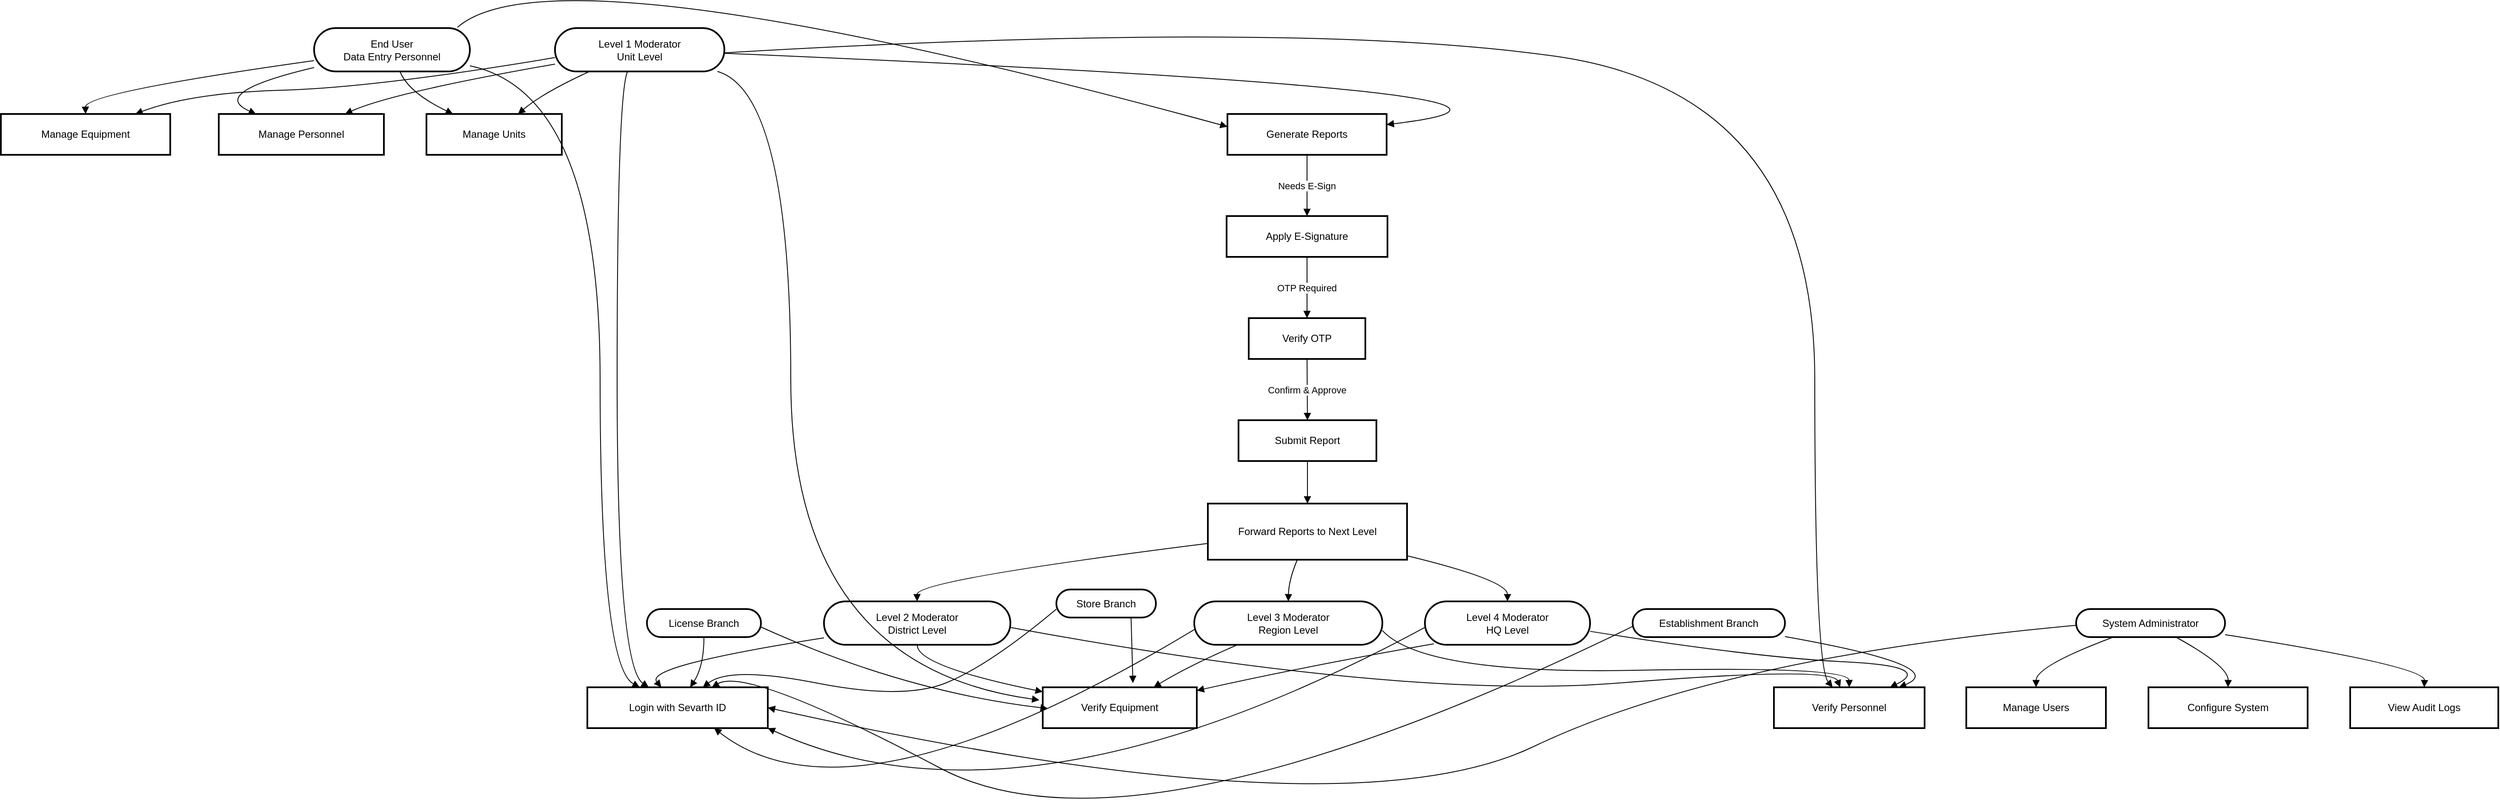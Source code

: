 <mxfile version="26.0.16">
  <diagram name="Page-1" id="wnDVQPhdN0yrqGdEhT5-">
    <mxGraphModel dx="1130" dy="626" grid="1" gridSize="10" guides="1" tooltips="1" connect="1" arrows="1" fold="1" page="1" pageScale="1" pageWidth="850" pageHeight="1100" background="#ffffff" math="0" shadow="0">
      <root>
        <mxCell id="0" />
        <mxCell id="1" parent="0" />
        <mxCell id="FzjDU5e3YEK2CfJTqNCw-357" value="End User&#xa;Data Entry Personnel" style="rounded=1;whiteSpace=wrap;arcSize=50;strokeWidth=2;" parent="1" vertex="1">
          <mxGeometry x="618" y="460" width="183" height="51" as="geometry" />
        </mxCell>
        <mxCell id="FzjDU5e3YEK2CfJTqNCw-358" value="Level 1 Moderator&#xa;Unit Level" style="rounded=1;whiteSpace=wrap;arcSize=50;strokeWidth=2;" parent="1" vertex="1">
          <mxGeometry x="901" y="460" width="199" height="51" as="geometry" />
        </mxCell>
        <mxCell id="FzjDU5e3YEK2CfJTqNCw-359" value="Level 2 Moderator&#xa;District Level" style="rounded=1;whiteSpace=wrap;arcSize=50;strokeWidth=2;" parent="1" vertex="1">
          <mxGeometry x="1217" y="1134" width="219" height="51" as="geometry" />
        </mxCell>
        <mxCell id="FzjDU5e3YEK2CfJTqNCw-360" value="Level 3 Moderator&#xa;Region Level" style="rounded=1;whiteSpace=wrap;arcSize=50;strokeWidth=2;" parent="1" vertex="1">
          <mxGeometry x="1652" y="1134" width="221" height="51" as="geometry" />
        </mxCell>
        <mxCell id="FzjDU5e3YEK2CfJTqNCw-361" value="Level 4 Moderator&#xa;HQ Level" style="rounded=1;whiteSpace=wrap;arcSize=50;strokeWidth=2;" parent="1" vertex="1">
          <mxGeometry x="1923" y="1134" width="194" height="51" as="geometry" />
        </mxCell>
        <mxCell id="FzjDU5e3YEK2CfJTqNCw-362" value="License Branch" style="rounded=1;whiteSpace=wrap;arcSize=50;strokeWidth=2;" parent="1" vertex="1">
          <mxGeometry x="1009" y="1143" width="134" height="33" as="geometry" />
        </mxCell>
        <mxCell id="FzjDU5e3YEK2CfJTqNCw-363" value="Store Branch" style="rounded=1;whiteSpace=wrap;arcSize=50;strokeWidth=2;" parent="1" vertex="1">
          <mxGeometry x="1490" y="1120" width="117" height="33" as="geometry" />
        </mxCell>
        <mxCell id="FzjDU5e3YEK2CfJTqNCw-364" value="Establishment Branch" style="rounded=1;whiteSpace=wrap;arcSize=50;strokeWidth=2;" parent="1" vertex="1">
          <mxGeometry x="2167" y="1143" width="179" height="33" as="geometry" />
        </mxCell>
        <mxCell id="FzjDU5e3YEK2CfJTqNCw-365" value="System Administrator" style="rounded=1;whiteSpace=wrap;arcSize=50;strokeWidth=2;" parent="1" vertex="1">
          <mxGeometry x="2688" y="1143" width="175" height="33" as="geometry" />
        </mxCell>
        <mxCell id="FzjDU5e3YEK2CfJTqNCw-366" value="Login with Sevarth ID" style="whiteSpace=wrap;strokeWidth=2;" parent="1" vertex="1">
          <mxGeometry x="939" y="1235" width="212" height="48" as="geometry" />
        </mxCell>
        <mxCell id="FzjDU5e3YEK2CfJTqNCw-367" value="Manage Equipment" style="whiteSpace=wrap;strokeWidth=2;" parent="1" vertex="1">
          <mxGeometry x="250" y="561" width="199" height="48" as="geometry" />
        </mxCell>
        <mxCell id="FzjDU5e3YEK2CfJTqNCw-368" value="Manage Personnel" style="whiteSpace=wrap;strokeWidth=2;" parent="1" vertex="1">
          <mxGeometry x="506" y="561" width="194" height="48" as="geometry" />
        </mxCell>
        <mxCell id="FzjDU5e3YEK2CfJTqNCw-369" value="Manage Units" style="whiteSpace=wrap;strokeWidth=2;" parent="1" vertex="1">
          <mxGeometry x="750" y="561" width="159" height="48" as="geometry" />
        </mxCell>
        <mxCell id="FzjDU5e3YEK2CfJTqNCw-370" value="Generate Reports" style="whiteSpace=wrap;strokeWidth=2;" parent="1" vertex="1">
          <mxGeometry x="1691" y="561" width="187" height="48" as="geometry" />
        </mxCell>
        <mxCell id="FzjDU5e3YEK2CfJTqNCw-371" value="Apply E-Signature" style="whiteSpace=wrap;strokeWidth=2;" parent="1" vertex="1">
          <mxGeometry x="1690" y="681" width="189" height="48" as="geometry" />
        </mxCell>
        <mxCell id="FzjDU5e3YEK2CfJTqNCw-372" value="Verify OTP" style="whiteSpace=wrap;strokeWidth=2;" parent="1" vertex="1">
          <mxGeometry x="1716" y="801" width="137" height="48" as="geometry" />
        </mxCell>
        <mxCell id="FzjDU5e3YEK2CfJTqNCw-373" value="Submit Report" style="whiteSpace=wrap;strokeWidth=2;" parent="1" vertex="1">
          <mxGeometry x="1704" y="921" width="162" height="48" as="geometry" />
        </mxCell>
        <mxCell id="FzjDU5e3YEK2CfJTqNCw-374" value="Forward Reports to Next Level" style="whiteSpace=wrap;strokeWidth=2;" parent="1" vertex="1">
          <mxGeometry x="1668" y="1019" width="234" height="66" as="geometry" />
        </mxCell>
        <mxCell id="FzjDU5e3YEK2CfJTqNCw-375" value="Verify Equipment" style="whiteSpace=wrap;strokeWidth=2;" parent="1" vertex="1">
          <mxGeometry x="1474" y="1235" width="181" height="48" as="geometry" />
        </mxCell>
        <mxCell id="FzjDU5e3YEK2CfJTqNCw-376" value="Verify Personnel" style="whiteSpace=wrap;strokeWidth=2;" parent="1" vertex="1">
          <mxGeometry x="2333" y="1235" width="177" height="48" as="geometry" />
        </mxCell>
        <mxCell id="FzjDU5e3YEK2CfJTqNCw-377" value="Manage Users" style="whiteSpace=wrap;strokeWidth=2;" parent="1" vertex="1">
          <mxGeometry x="2559" y="1235" width="164" height="48" as="geometry" />
        </mxCell>
        <mxCell id="FzjDU5e3YEK2CfJTqNCw-378" value="Configure System" style="whiteSpace=wrap;strokeWidth=2;" parent="1" vertex="1">
          <mxGeometry x="2773" y="1235" width="187" height="48" as="geometry" />
        </mxCell>
        <mxCell id="FzjDU5e3YEK2CfJTqNCw-379" value="View Audit Logs" style="whiteSpace=wrap;strokeWidth=2;" parent="1" vertex="1">
          <mxGeometry x="3010" y="1235" width="174" height="48" as="geometry" />
        </mxCell>
        <mxCell id="FzjDU5e3YEK2CfJTqNCw-380" value="" style="curved=1;startArrow=none;endArrow=block;exitX=1;exitY=0.87;entryX=0.29;entryY=0;rounded=0;" parent="1" source="FzjDU5e3YEK2CfJTqNCw-357" target="FzjDU5e3YEK2CfJTqNCw-366" edge="1">
          <mxGeometry relative="1" as="geometry">
            <Array as="points">
              <mxPoint x="954" y="536" />
              <mxPoint x="954" y="1210" />
            </Array>
          </mxGeometry>
        </mxCell>
        <mxCell id="FzjDU5e3YEK2CfJTqNCw-381" value="" style="curved=1;startArrow=none;endArrow=block;exitX=0.43;exitY=0.99;entryX=0.34;entryY=0;rounded=0;" parent="1" source="FzjDU5e3YEK2CfJTqNCw-358" target="FzjDU5e3YEK2CfJTqNCw-366" edge="1">
          <mxGeometry relative="1" as="geometry">
            <Array as="points">
              <mxPoint x="974" y="536" />
              <mxPoint x="974" y="1210" />
            </Array>
          </mxGeometry>
        </mxCell>
        <mxCell id="FzjDU5e3YEK2CfJTqNCw-382" value="" style="curved=1;startArrow=none;endArrow=block;exitX=0;exitY=0.84;entryX=0.41;entryY=0;rounded=0;" parent="1" source="FzjDU5e3YEK2CfJTqNCw-359" target="FzjDU5e3YEK2CfJTqNCw-366" edge="1">
          <mxGeometry relative="1" as="geometry">
            <Array as="points">
              <mxPoint x="1005" y="1210" />
            </Array>
          </mxGeometry>
        </mxCell>
        <mxCell id="FzjDU5e3YEK2CfJTqNCw-383" value="" style="curved=1;startArrow=none;endArrow=block;exitX=0;exitY=0.65;entryX=0.703;entryY=1.002;rounded=0;entryDx=0;entryDy=0;entryPerimeter=0;" parent="1" source="FzjDU5e3YEK2CfJTqNCw-360" target="FzjDU5e3YEK2CfJTqNCw-366" edge="1">
          <mxGeometry relative="1" as="geometry">
            <Array as="points">
              <mxPoint x="1250" y="1410" />
            </Array>
          </mxGeometry>
        </mxCell>
        <mxCell id="FzjDU5e3YEK2CfJTqNCw-384" value="" style="curved=1;startArrow=none;endArrow=block;exitX=0;exitY=0.6;entryX=1;entryY=1;rounded=0;entryDx=0;entryDy=0;" parent="1" source="FzjDU5e3YEK2CfJTqNCw-361" target="FzjDU5e3YEK2CfJTqNCw-366" edge="1">
          <mxGeometry relative="1" as="geometry">
            <Array as="points">
              <mxPoint x="1450" y="1420" />
            </Array>
          </mxGeometry>
        </mxCell>
        <mxCell id="FzjDU5e3YEK2CfJTqNCw-385" value="" style="curved=1;startArrow=none;endArrow=block;exitX=0.5;exitY=1;entryX=0.57;entryY=0;rounded=0;" parent="1" source="FzjDU5e3YEK2CfJTqNCw-362" target="FzjDU5e3YEK2CfJTqNCw-366" edge="1">
          <mxGeometry relative="1" as="geometry">
            <Array as="points">
              <mxPoint x="1076" y="1210" />
            </Array>
          </mxGeometry>
        </mxCell>
        <mxCell id="FzjDU5e3YEK2CfJTqNCw-386" value="" style="curved=1;startArrow=none;endArrow=block;exitX=0;exitY=0.7;entryX=0.64;entryY=0;rounded=0;" parent="1" source="FzjDU5e3YEK2CfJTqNCw-363" target="FzjDU5e3YEK2CfJTqNCw-366" edge="1">
          <mxGeometry relative="1" as="geometry">
            <Array as="points">
              <mxPoint x="1410" y="1210" />
              <mxPoint x="1310" y="1250" />
              <mxPoint x="1107" y="1210" />
            </Array>
          </mxGeometry>
        </mxCell>
        <mxCell id="FzjDU5e3YEK2CfJTqNCw-387" value="" style="curved=1;startArrow=none;endArrow=block;exitX=0;exitY=0.62;entryX=0.69;entryY=0;rounded=0;" parent="1" source="FzjDU5e3YEK2CfJTqNCw-364" target="FzjDU5e3YEK2CfJTqNCw-366" edge="1">
          <mxGeometry relative="1" as="geometry">
            <Array as="points">
              <mxPoint x="1580" y="1450" />
              <mxPoint x="1127" y="1210" />
            </Array>
          </mxGeometry>
        </mxCell>
        <mxCell id="FzjDU5e3YEK2CfJTqNCw-388" value="" style="curved=1;startArrow=none;endArrow=block;exitX=0;exitY=0.58;entryX=1;entryY=0.5;rounded=0;entryDx=0;entryDy=0;" parent="1" source="FzjDU5e3YEK2CfJTqNCw-365" target="FzjDU5e3YEK2CfJTqNCw-366" edge="1">
          <mxGeometry relative="1" as="geometry">
            <Array as="points">
              <mxPoint x="2270" y="1200" />
              <mxPoint x="1830" y="1410" />
            </Array>
          </mxGeometry>
        </mxCell>
        <mxCell id="FzjDU5e3YEK2CfJTqNCw-389" value="" style="curved=1;startArrow=none;endArrow=block;exitX=0;exitY=0.75;entryX=0.5;entryY=-0.01;rounded=0;" parent="1" source="FzjDU5e3YEK2CfJTqNCw-357" target="FzjDU5e3YEK2CfJTqNCw-367" edge="1">
          <mxGeometry relative="1" as="geometry">
            <Array as="points">
              <mxPoint x="349" y="536" />
            </Array>
          </mxGeometry>
        </mxCell>
        <mxCell id="FzjDU5e3YEK2CfJTqNCw-390" value="" style="curved=1;startArrow=none;endArrow=block;exitX=0;exitY=0.91;entryX=0.22;entryY=-0.01;rounded=0;" parent="1" source="FzjDU5e3YEK2CfJTqNCw-357" target="FzjDU5e3YEK2CfJTqNCw-368" edge="1">
          <mxGeometry relative="1" as="geometry">
            <Array as="points">
              <mxPoint x="493" y="536" />
            </Array>
          </mxGeometry>
        </mxCell>
        <mxCell id="FzjDU5e3YEK2CfJTqNCw-391" value="" style="curved=1;startArrow=none;endArrow=block;exitX=0.55;exitY=0.99;entryX=0.19;entryY=-0.01;rounded=0;" parent="1" source="FzjDU5e3YEK2CfJTqNCw-357" target="FzjDU5e3YEK2CfJTqNCw-369" edge="1">
          <mxGeometry relative="1" as="geometry">
            <Array as="points">
              <mxPoint x="729" y="536" />
            </Array>
          </mxGeometry>
        </mxCell>
        <mxCell id="FzjDU5e3YEK2CfJTqNCw-392" value="" style="curved=1;startArrow=none;endArrow=block;exitX=0;exitY=0.68;entryX=0.8;entryY=-0.01;rounded=0;" parent="1" source="FzjDU5e3YEK2CfJTqNCw-358" target="FzjDU5e3YEK2CfJTqNCw-367" edge="1">
          <mxGeometry relative="1" as="geometry">
            <Array as="points">
              <mxPoint x="690" y="530" />
              <mxPoint x="473" y="536" />
            </Array>
          </mxGeometry>
        </mxCell>
        <mxCell id="FzjDU5e3YEK2CfJTqNCw-393" value="" style="curved=1;startArrow=none;endArrow=block;exitX=0;exitY=0.83;entryX=0.77;entryY=-0.01;rounded=0;" parent="1" source="FzjDU5e3YEK2CfJTqNCw-358" target="FzjDU5e3YEK2CfJTqNCw-368" edge="1">
          <mxGeometry relative="1" as="geometry">
            <Array as="points">
              <mxPoint x="709" y="536" />
            </Array>
          </mxGeometry>
        </mxCell>
        <mxCell id="FzjDU5e3YEK2CfJTqNCw-394" value="" style="curved=1;startArrow=none;endArrow=block;exitX=0.21;exitY=0.99;entryX=0.68;entryY=-0.01;rounded=0;" parent="1" source="FzjDU5e3YEK2CfJTqNCw-358" target="FzjDU5e3YEK2CfJTqNCw-369" edge="1">
          <mxGeometry relative="1" as="geometry">
            <Array as="points">
              <mxPoint x="887" y="536" />
            </Array>
          </mxGeometry>
        </mxCell>
        <mxCell id="FzjDU5e3YEK2CfJTqNCw-395" value="" style="curved=1;startArrow=none;endArrow=block;exitX=0.92;exitY=-0.016;entryX=0;entryY=0.31;rounded=0;exitDx=0;exitDy=0;exitPerimeter=0;" parent="1" source="FzjDU5e3YEK2CfJTqNCw-357" target="FzjDU5e3YEK2CfJTqNCw-370" edge="1">
          <mxGeometry relative="1" as="geometry">
            <Array as="points">
              <mxPoint x="900" y="360" />
            </Array>
          </mxGeometry>
        </mxCell>
        <mxCell id="FzjDU5e3YEK2CfJTqNCw-396" value="" style="curved=1;startArrow=none;endArrow=block;exitX=1;exitY=0.58;entryX=1;entryY=0.26;rounded=0;" parent="1" source="FzjDU5e3YEK2CfJTqNCw-358" target="FzjDU5e3YEK2CfJTqNCw-370" edge="1">
          <mxGeometry relative="1" as="geometry">
            <Array as="points">
              <mxPoint x="2190" y="536" />
            </Array>
          </mxGeometry>
        </mxCell>
        <mxCell id="FzjDU5e3YEK2CfJTqNCw-397" value="Needs E-Sign" style="curved=1;startArrow=none;endArrow=block;exitX=0.5;exitY=0.99;entryX=0.5;entryY=-0.01;rounded=0;" parent="1" source="FzjDU5e3YEK2CfJTqNCw-370" target="FzjDU5e3YEK2CfJTqNCw-371" edge="1">
          <mxGeometry relative="1" as="geometry">
            <Array as="points" />
          </mxGeometry>
        </mxCell>
        <mxCell id="FzjDU5e3YEK2CfJTqNCw-398" value="OTP Required" style="curved=1;startArrow=none;endArrow=block;exitX=0.5;exitY=0.99;entryX=0.5;entryY=-0.01;rounded=0;" parent="1" source="FzjDU5e3YEK2CfJTqNCw-371" target="FzjDU5e3YEK2CfJTqNCw-372" edge="1">
          <mxGeometry relative="1" as="geometry">
            <Array as="points" />
          </mxGeometry>
        </mxCell>
        <mxCell id="FzjDU5e3YEK2CfJTqNCw-399" value="Confirm &amp; Approve" style="curved=1;startArrow=none;endArrow=block;exitX=0.5;exitY=0.99;entryX=0.5;entryY=-0.01;rounded=0;" parent="1" source="FzjDU5e3YEK2CfJTqNCw-372" target="FzjDU5e3YEK2CfJTqNCw-373" edge="1">
          <mxGeometry relative="1" as="geometry">
            <Array as="points" />
          </mxGeometry>
        </mxCell>
        <mxCell id="FzjDU5e3YEK2CfJTqNCw-400" value="" style="curved=1;startArrow=none;endArrow=block;exitX=0.5;exitY=0.99;entryX=0.5;entryY=-0.01;rounded=0;" parent="1" source="FzjDU5e3YEK2CfJTqNCw-373" target="FzjDU5e3YEK2CfJTqNCw-374" edge="1">
          <mxGeometry relative="1" as="geometry">
            <Array as="points" />
          </mxGeometry>
        </mxCell>
        <mxCell id="FzjDU5e3YEK2CfJTqNCw-401" value="" style="curved=1;startArrow=none;endArrow=block;exitX=0;exitY=0.71;entryX=0.5;entryY=0;rounded=0;" parent="1" source="FzjDU5e3YEK2CfJTqNCw-374" target="FzjDU5e3YEK2CfJTqNCw-359" edge="1">
          <mxGeometry relative="1" as="geometry">
            <Array as="points">
              <mxPoint x="1326" y="1109" />
            </Array>
          </mxGeometry>
        </mxCell>
        <mxCell id="FzjDU5e3YEK2CfJTqNCw-402" value="" style="curved=1;startArrow=none;endArrow=block;exitX=0.45;exitY=0.99;entryX=0.5;entryY=0;rounded=0;" parent="1" source="FzjDU5e3YEK2CfJTqNCw-374" target="FzjDU5e3YEK2CfJTqNCw-360" edge="1">
          <mxGeometry relative="1" as="geometry">
            <Array as="points">
              <mxPoint x="1763" y="1109" />
            </Array>
          </mxGeometry>
        </mxCell>
        <mxCell id="FzjDU5e3YEK2CfJTqNCw-403" value="" style="curved=1;startArrow=none;endArrow=block;exitX=1;exitY=0.93;entryX=0.5;entryY=0;rounded=0;" parent="1" source="FzjDU5e3YEK2CfJTqNCw-374" target="FzjDU5e3YEK2CfJTqNCw-361" edge="1">
          <mxGeometry relative="1" as="geometry">
            <Array as="points">
              <mxPoint x="2020" y="1109" />
            </Array>
          </mxGeometry>
        </mxCell>
        <mxCell id="FzjDU5e3YEK2CfJTqNCw-404" value="" style="curved=1;startArrow=none;endArrow=block;exitX=0.95;exitY=0.99;rounded=0;" parent="1" source="FzjDU5e3YEK2CfJTqNCw-358" edge="1">
          <mxGeometry relative="1" as="geometry">
            <Array as="points">
              <mxPoint x="1178" y="536" />
              <mxPoint x="1178" y="1210" />
            </Array>
            <mxPoint x="1470" y="1250" as="targetPoint" />
          </mxGeometry>
        </mxCell>
        <mxCell id="FzjDU5e3YEK2CfJTqNCw-405" value="" style="curved=1;startArrow=none;endArrow=block;exitX=1;exitY=0.57;entryX=0.39;entryY=0;rounded=0;" parent="1" source="FzjDU5e3YEK2CfJTqNCw-358" target="FzjDU5e3YEK2CfJTqNCw-376" edge="1">
          <mxGeometry relative="1" as="geometry">
            <Array as="points">
              <mxPoint x="1770" y="450" />
              <mxPoint x="2381" y="536" />
              <mxPoint x="2381" y="1210" />
            </Array>
          </mxGeometry>
        </mxCell>
        <mxCell id="FzjDU5e3YEK2CfJTqNCw-406" value="" style="curved=1;startArrow=none;endArrow=block;exitX=0.5;exitY=1;entryX=0;entryY=0.11;rounded=0;" parent="1" source="FzjDU5e3YEK2CfJTqNCw-359" target="FzjDU5e3YEK2CfJTqNCw-375" edge="1">
          <mxGeometry relative="1" as="geometry">
            <Array as="points">
              <mxPoint x="1326" y="1210" />
            </Array>
          </mxGeometry>
        </mxCell>
        <mxCell id="FzjDU5e3YEK2CfJTqNCw-407" value="" style="curved=1;startArrow=none;endArrow=block;exitX=1;exitY=0.6;entryX=0.44;entryY=0;rounded=0;" parent="1" source="FzjDU5e3YEK2CfJTqNCw-359" target="FzjDU5e3YEK2CfJTqNCw-376" edge="1">
          <mxGeometry relative="1" as="geometry">
            <Array as="points">
              <mxPoint x="1900" y="1250" />
              <mxPoint x="2401" y="1210" />
            </Array>
          </mxGeometry>
        </mxCell>
        <mxCell id="FzjDU5e3YEK2CfJTqNCw-408" value="" style="curved=1;startArrow=none;endArrow=block;exitX=0.23;exitY=1;entryX=0.72;entryY=0;rounded=0;" parent="1" source="FzjDU5e3YEK2CfJTqNCw-360" target="FzjDU5e3YEK2CfJTqNCw-375" edge="1">
          <mxGeometry relative="1" as="geometry">
            <Array as="points">
              <mxPoint x="1645" y="1210" />
            </Array>
          </mxGeometry>
        </mxCell>
        <mxCell id="FzjDU5e3YEK2CfJTqNCw-409" value="" style="curved=1;startArrow=none;endArrow=block;exitX=1;exitY=0.67;entryX=0.5;entryY=0;rounded=0;" parent="1" source="FzjDU5e3YEK2CfJTqNCw-360" target="FzjDU5e3YEK2CfJTqNCw-376" edge="1">
          <mxGeometry relative="1" as="geometry">
            <Array as="points">
              <mxPoint x="1920" y="1220" />
              <mxPoint x="2421" y="1210" />
            </Array>
          </mxGeometry>
        </mxCell>
        <mxCell id="FzjDU5e3YEK2CfJTqNCw-410" value="" style="curved=1;startArrow=none;endArrow=block;entryX=1;entryY=0.08;rounded=0;exitX=0.054;exitY=0.978;exitDx=0;exitDy=0;exitPerimeter=0;" parent="1" source="FzjDU5e3YEK2CfJTqNCw-361" target="FzjDU5e3YEK2CfJTqNCw-375" edge="1">
          <mxGeometry relative="1" as="geometry">
            <Array as="points">
              <mxPoint x="1784" y="1210" />
            </Array>
            <mxPoint x="1930" y="1170" as="sourcePoint" />
          </mxGeometry>
        </mxCell>
        <mxCell id="FzjDU5e3YEK2CfJTqNCw-411" value="" style="curved=1;startArrow=none;endArrow=block;exitX=1;exitY=0.69;entryX=0.77;entryY=0;rounded=0;" parent="1" source="FzjDU5e3YEK2CfJTqNCw-361" target="FzjDU5e3YEK2CfJTqNCw-376" edge="1">
          <mxGeometry relative="1" as="geometry">
            <Array as="points">
              <mxPoint x="2310" y="1200" />
              <mxPoint x="2521" y="1210" />
            </Array>
          </mxGeometry>
        </mxCell>
        <mxCell id="FzjDU5e3YEK2CfJTqNCw-412" value="" style="curved=1;startArrow=none;endArrow=block;exitX=1;exitY=0.64;rounded=0;" parent="1" source="FzjDU5e3YEK2CfJTqNCw-362" edge="1">
          <mxGeometry relative="1" as="geometry">
            <Array as="points">
              <mxPoint x="1310" y="1240" />
            </Array>
            <mxPoint x="1480" y="1260" as="targetPoint" />
          </mxGeometry>
        </mxCell>
        <mxCell id="FzjDU5e3YEK2CfJTqNCw-413" value="" style="curved=1;startArrow=none;endArrow=block;exitX=0.75;exitY=1;rounded=0;exitDx=0;exitDy=0;" parent="1" source="FzjDU5e3YEK2CfJTqNCw-363" edge="1">
          <mxGeometry relative="1" as="geometry">
            <mxPoint x="1580" y="1230" as="targetPoint" />
          </mxGeometry>
        </mxCell>
        <mxCell id="FzjDU5e3YEK2CfJTqNCw-414" value="" style="curved=1;startArrow=none;endArrow=block;exitX=1;exitY=0.98;entryX=0.83;entryY=0;rounded=0;" parent="1" source="FzjDU5e3YEK2CfJTqNCw-364" target="FzjDU5e3YEK2CfJTqNCw-376" edge="1">
          <mxGeometry relative="1" as="geometry">
            <Array as="points">
              <mxPoint x="2541" y="1210" />
            </Array>
          </mxGeometry>
        </mxCell>
        <mxCell id="FzjDU5e3YEK2CfJTqNCw-415" value="" style="curved=1;startArrow=none;endArrow=block;exitX=0.25;exitY=1;entryX=0.5;entryY=0;rounded=0;" parent="1" source="FzjDU5e3YEK2CfJTqNCw-365" target="FzjDU5e3YEK2CfJTqNCw-377" edge="1">
          <mxGeometry relative="1" as="geometry">
            <Array as="points">
              <mxPoint x="2641" y="1210" />
            </Array>
          </mxGeometry>
        </mxCell>
        <mxCell id="FzjDU5e3YEK2CfJTqNCw-416" value="" style="curved=1;startArrow=none;endArrow=block;exitX=0.67;exitY=1;entryX=0.5;entryY=0;rounded=0;" parent="1" source="FzjDU5e3YEK2CfJTqNCw-365" target="FzjDU5e3YEK2CfJTqNCw-378" edge="1">
          <mxGeometry relative="1" as="geometry">
            <Array as="points">
              <mxPoint x="2867" y="1210" />
            </Array>
          </mxGeometry>
        </mxCell>
        <mxCell id="FzjDU5e3YEK2CfJTqNCw-417" value="" style="curved=1;startArrow=none;endArrow=block;exitX=1.01;exitY=0.92;entryX=0.5;entryY=0;rounded=0;" parent="1" source="FzjDU5e3YEK2CfJTqNCw-365" target="FzjDU5e3YEK2CfJTqNCw-379" edge="1">
          <mxGeometry relative="1" as="geometry">
            <Array as="points">
              <mxPoint x="3098" y="1210" />
            </Array>
          </mxGeometry>
        </mxCell>
      </root>
    </mxGraphModel>
  </diagram>
</mxfile>
